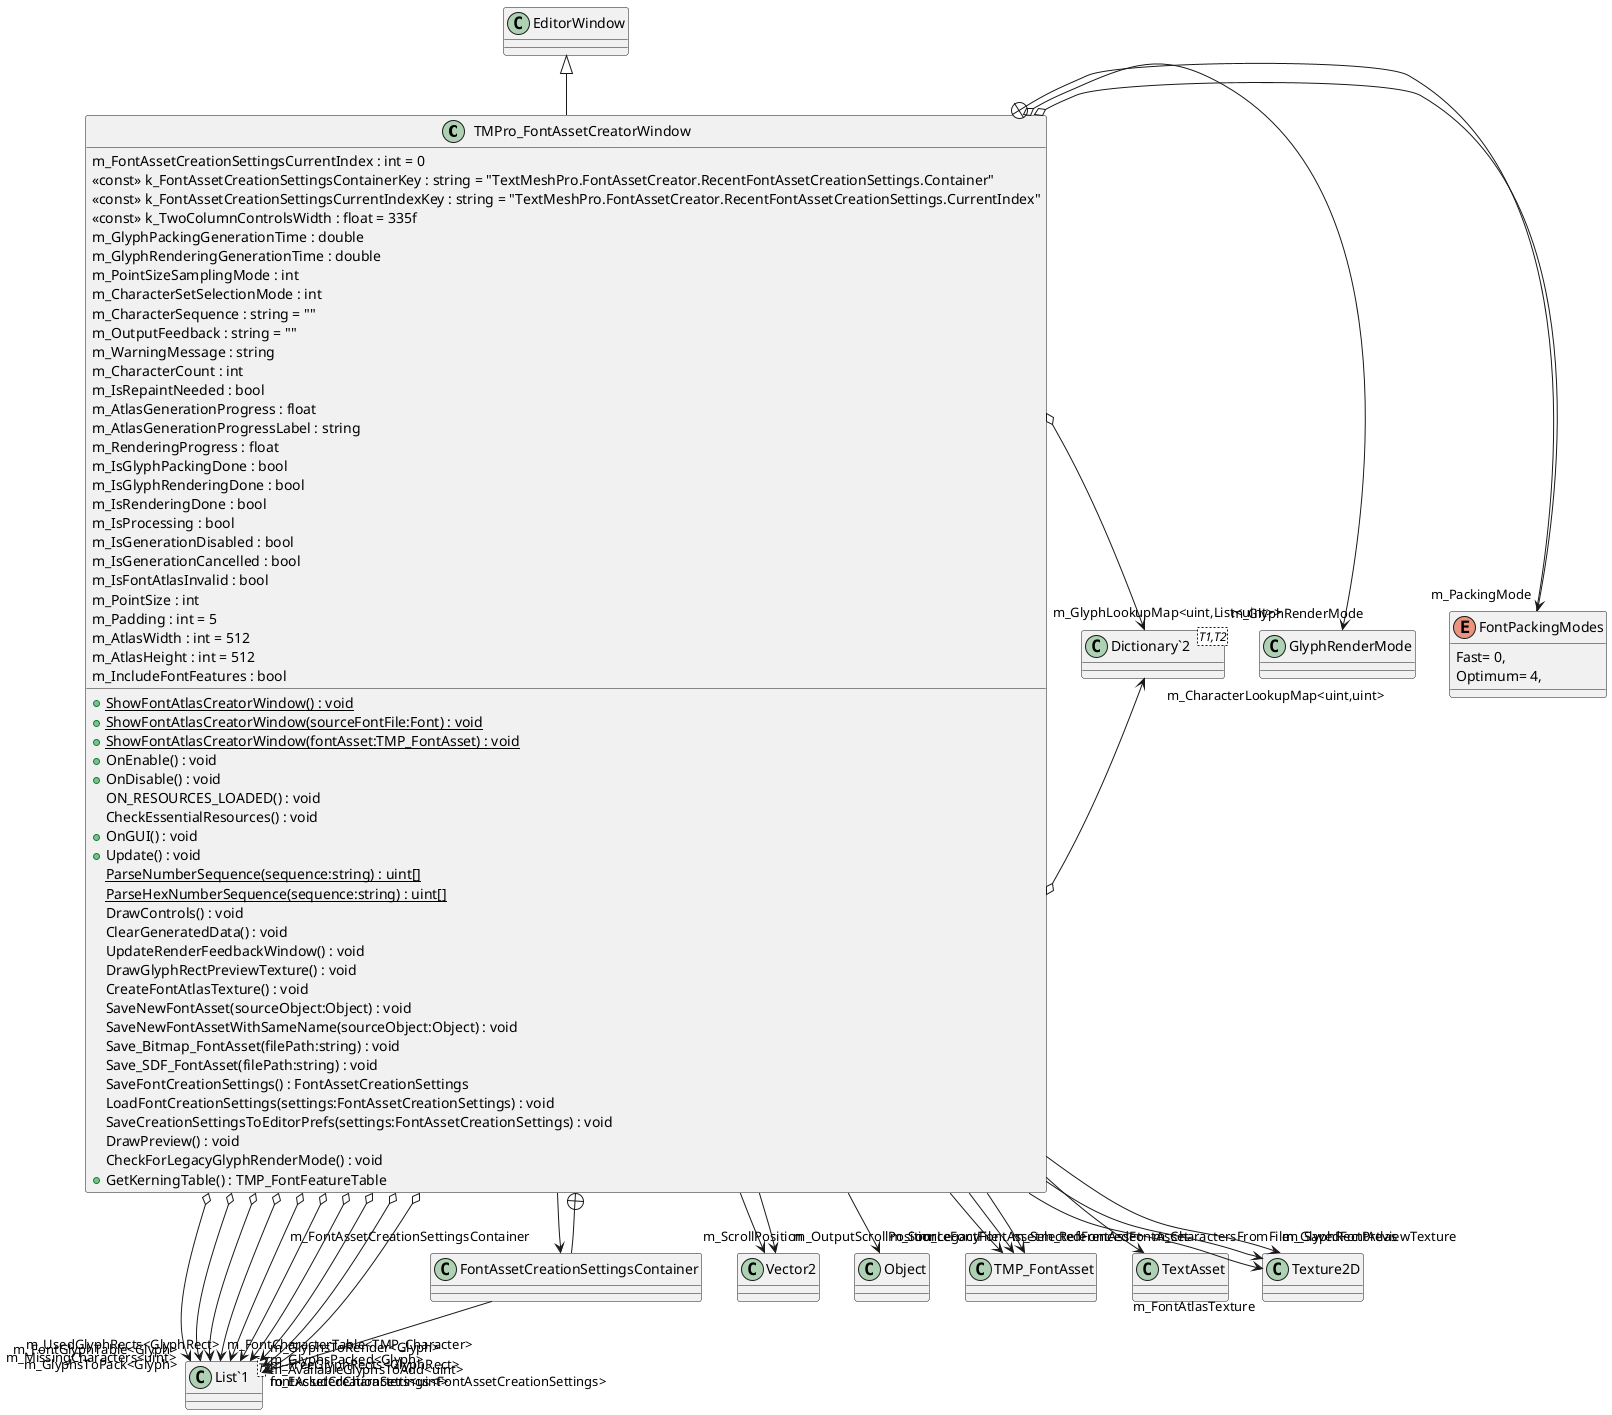 @startuml
class TMPro_FontAssetCreatorWindow {
    + {static} ShowFontAtlasCreatorWindow() : void
    + {static} ShowFontAtlasCreatorWindow(sourceFontFile:Font) : void
    + {static} ShowFontAtlasCreatorWindow(fontAsset:TMP_FontAsset) : void
    m_FontAssetCreationSettingsCurrentIndex : int = 0
    <<const>> k_FontAssetCreationSettingsContainerKey : string = "TextMeshPro.FontAssetCreator.RecentFontAssetCreationSettings.Container"
    <<const>> k_FontAssetCreationSettingsCurrentIndexKey : string = "TextMeshPro.FontAssetCreator.RecentFontAssetCreationSettings.CurrentIndex"
    <<const>> k_TwoColumnControlsWidth : float = 335f
    m_GlyphPackingGenerationTime : double
    m_GlyphRenderingGenerationTime : double
    m_PointSizeSamplingMode : int
    m_CharacterSetSelectionMode : int
    m_CharacterSequence : string = ""
    m_OutputFeedback : string = ""
    m_WarningMessage : string
    m_CharacterCount : int
    m_IsRepaintNeeded : bool
    m_AtlasGenerationProgress : float
    m_AtlasGenerationProgressLabel : string
    m_RenderingProgress : float
    m_IsGlyphPackingDone : bool
    m_IsGlyphRenderingDone : bool
    m_IsRenderingDone : bool
    m_IsProcessing : bool
    m_IsGenerationDisabled : bool
    m_IsGenerationCancelled : bool
    m_IsFontAtlasInvalid : bool
    m_PointSize : int
    m_Padding : int = 5
    m_AtlasWidth : int = 512
    m_AtlasHeight : int = 512
    m_IncludeFontFeatures : bool
    + OnEnable() : void
    + OnDisable() : void
    ON_RESOURCES_LOADED() : void
    CheckEssentialResources() : void
    + OnGUI() : void
    + Update() : void
    {static} ParseNumberSequence(sequence:string) : uint[]
    {static} ParseHexNumberSequence(sequence:string) : uint[]
    DrawControls() : void
    ClearGeneratedData() : void
    UpdateRenderFeedbackWindow() : void
    DrawGlyphRectPreviewTexture() : void
    CreateFontAtlasTexture() : void
    SaveNewFontAsset(sourceObject:Object) : void
    SaveNewFontAssetWithSameName(sourceObject:Object) : void
    Save_Bitmap_FontAsset(filePath:string) : void
    Save_SDF_FontAsset(filePath:string) : void
    SaveFontCreationSettings() : FontAssetCreationSettings
    LoadFontCreationSettings(settings:FontAssetCreationSettings) : void
    SaveCreationSettingsToEditorPrefs(settings:FontAssetCreationSettings) : void
    DrawPreview() : void
    CheckForLegacyGlyphRenderMode() : void
    + GetKerningTable() : TMP_FontFeatureTable
}
class FontAssetCreationSettingsContainer {
}
enum FontPackingModes {
    Fast= 0,
    Optimum= 4,
}
class "List`1"<T> {
}
class "Dictionary`2"<T1,T2> {
}
EditorWindow <|-- TMPro_FontAssetCreatorWindow
TMPro_FontAssetCreatorWindow --> "m_FontAssetCreationSettingsContainer" FontAssetCreationSettingsContainer
TMPro_FontAssetCreatorWindow o-> "m_PackingMode" FontPackingModes
TMPro_FontAssetCreatorWindow --> "m_ScrollPosition" Vector2
TMPro_FontAssetCreatorWindow --> "m_OutputScrollPosition" Vector2
TMPro_FontAssetCreatorWindow --> "m_SourceFontFile" Object
TMPro_FontAssetCreatorWindow --> "m_SelectedFontAsset" TMP_FontAsset
TMPro_FontAssetCreatorWindow --> "m_LegacyFontAsset" TMP_FontAsset
TMPro_FontAssetCreatorWindow --> "m_ReferencedFontAsset" TMP_FontAsset
TMPro_FontAssetCreatorWindow --> "m_CharactersFromFile" TextAsset
TMPro_FontAssetCreatorWindow o-> "m_GlyphRenderMode" GlyphRenderMode
TMPro_FontAssetCreatorWindow --> "m_FontAtlasTexture" Texture2D
TMPro_FontAssetCreatorWindow --> "m_GlyphRectPreviewTexture" Texture2D
TMPro_FontAssetCreatorWindow --> "m_SavedFontAtlas" Texture2D
TMPro_FontAssetCreatorWindow o-> "m_FontGlyphTable<Glyph>" "List`1"
TMPro_FontAssetCreatorWindow o-> "m_FontCharacterTable<TMP_Character>" "List`1"
TMPro_FontAssetCreatorWindow o-> "m_CharacterLookupMap<uint,uint>" "Dictionary`2"
TMPro_FontAssetCreatorWindow o-> "m_GlyphLookupMap<uint,List<uint>>" "Dictionary`2"
TMPro_FontAssetCreatorWindow o-> "m_GlyphsToPack<Glyph>" "List`1"
TMPro_FontAssetCreatorWindow o-> "m_GlyphsPacked<Glyph>" "List`1"
TMPro_FontAssetCreatorWindow o-> "m_FreeGlyphRects<GlyphRect>" "List`1"
TMPro_FontAssetCreatorWindow o-> "m_UsedGlyphRects<GlyphRect>" "List`1"
TMPro_FontAssetCreatorWindow o-> "m_GlyphsToRender<Glyph>" "List`1"
TMPro_FontAssetCreatorWindow o-> "m_AvailableGlyphsToAdd<uint>" "List`1"
TMPro_FontAssetCreatorWindow o-> "m_MissingCharacters<uint>" "List`1"
TMPro_FontAssetCreatorWindow o-> "m_ExcludedCharacters<uint>" "List`1"
TMPro_FontAssetCreatorWindow +-- FontAssetCreationSettingsContainer
FontAssetCreationSettingsContainer --> "fontAssetCreationSettings<FontAssetCreationSettings>" "List`1"
TMPro_FontAssetCreatorWindow +-- FontPackingModes
@enduml
